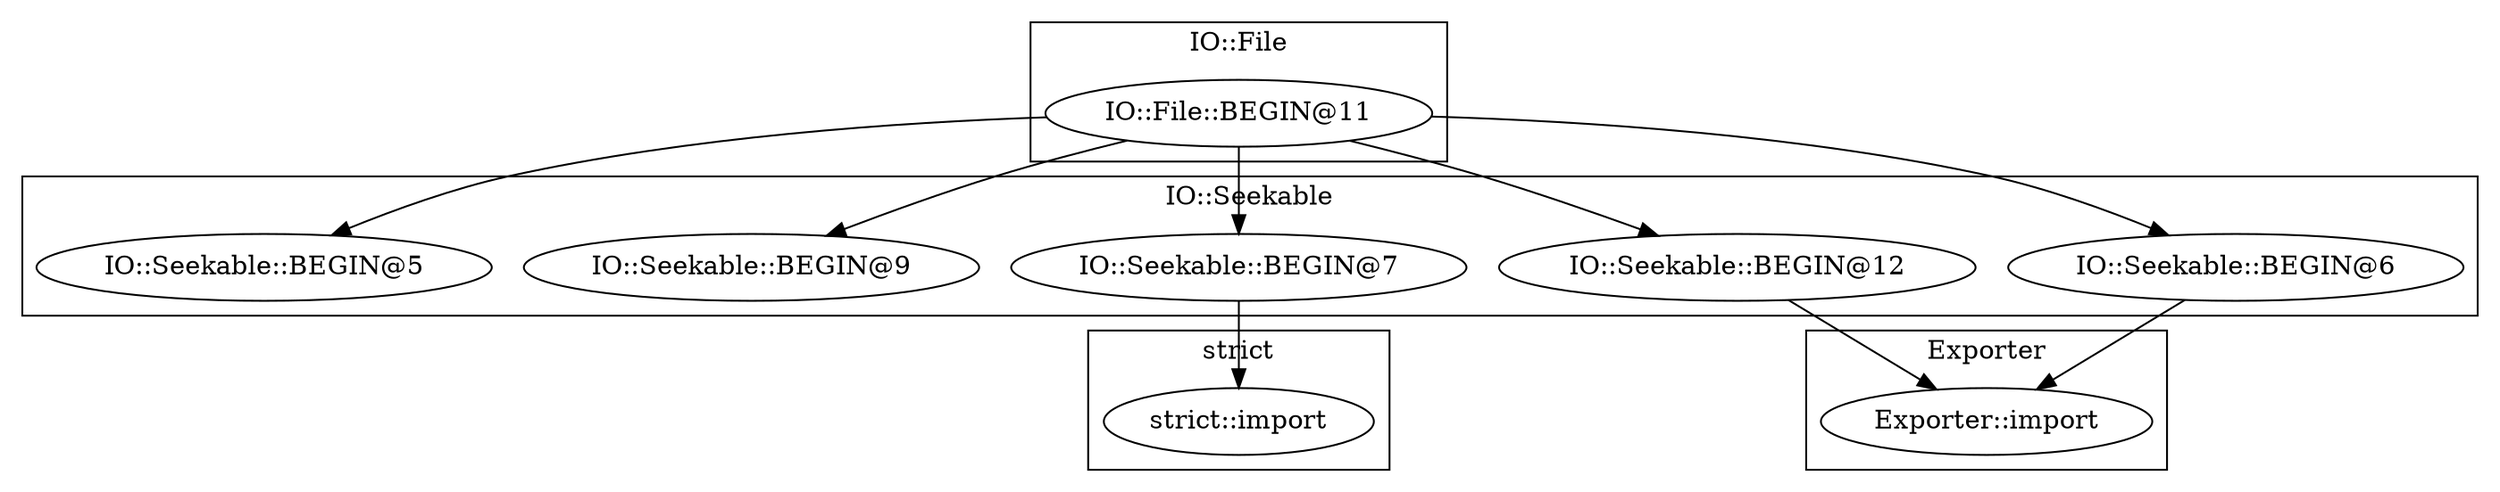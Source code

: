 digraph {
graph [overlap=false]
subgraph cluster_strict {
	label="strict";
	"strict::import";
}
subgraph cluster_IO_Seekable {
	label="IO::Seekable";
	"IO::Seekable::BEGIN@7";
	"IO::Seekable::BEGIN@12";
	"IO::Seekable::BEGIN@6";
	"IO::Seekable::BEGIN@9";
	"IO::Seekable::BEGIN@5";
}
subgraph cluster_Exporter {
	label="Exporter";
	"Exporter::import";
}
subgraph cluster_IO_File {
	label="IO::File";
	"IO::File::BEGIN@11";
}
"IO::Seekable::BEGIN@7" -> "strict::import";
"IO::File::BEGIN@11" -> "IO::Seekable::BEGIN@6";
"IO::File::BEGIN@11" -> "IO::Seekable::BEGIN@9";
"IO::Seekable::BEGIN@6" -> "Exporter::import";
"IO::Seekable::BEGIN@12" -> "Exporter::import";
"IO::File::BEGIN@11" -> "IO::Seekable::BEGIN@5";
"IO::File::BEGIN@11" -> "IO::Seekable::BEGIN@7";
"IO::File::BEGIN@11" -> "IO::Seekable::BEGIN@12";
}
